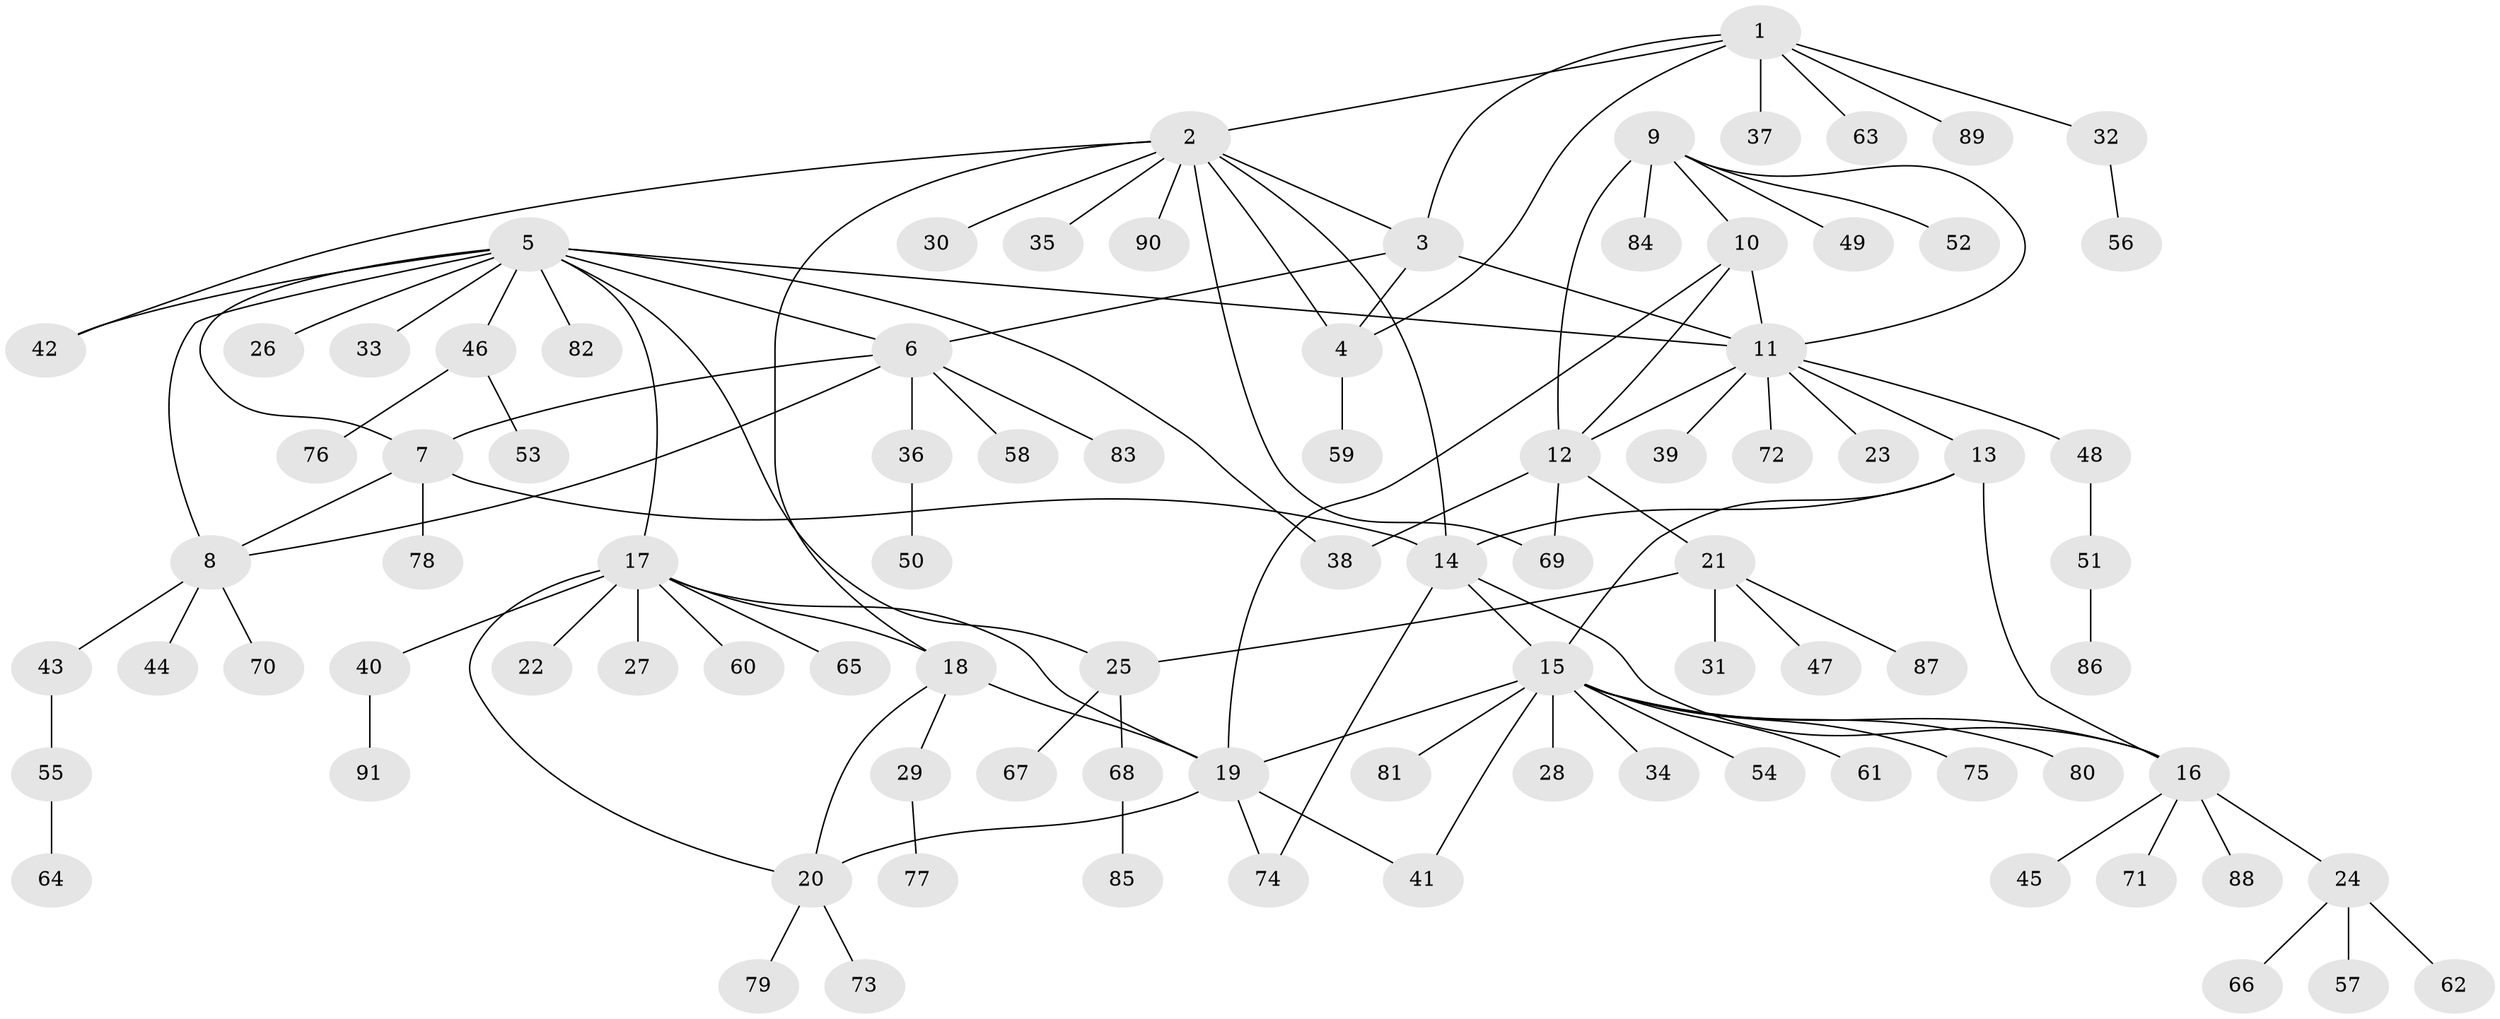 // coarse degree distribution, {13: 0.028169014084507043, 4: 0.056338028169014086, 2: 0.14084507042253522, 10: 0.028169014084507043, 5: 0.04225352112676056, 7: 0.014084507042253521, 3: 0.04225352112676056, 12: 0.014084507042253521, 1: 0.6338028169014085}
// Generated by graph-tools (version 1.1) at 2025/42/03/06/25 10:42:09]
// undirected, 91 vertices, 117 edges
graph export_dot {
graph [start="1"]
  node [color=gray90,style=filled];
  1;
  2;
  3;
  4;
  5;
  6;
  7;
  8;
  9;
  10;
  11;
  12;
  13;
  14;
  15;
  16;
  17;
  18;
  19;
  20;
  21;
  22;
  23;
  24;
  25;
  26;
  27;
  28;
  29;
  30;
  31;
  32;
  33;
  34;
  35;
  36;
  37;
  38;
  39;
  40;
  41;
  42;
  43;
  44;
  45;
  46;
  47;
  48;
  49;
  50;
  51;
  52;
  53;
  54;
  55;
  56;
  57;
  58;
  59;
  60;
  61;
  62;
  63;
  64;
  65;
  66;
  67;
  68;
  69;
  70;
  71;
  72;
  73;
  74;
  75;
  76;
  77;
  78;
  79;
  80;
  81;
  82;
  83;
  84;
  85;
  86;
  87;
  88;
  89;
  90;
  91;
  1 -- 2;
  1 -- 3;
  1 -- 4;
  1 -- 32;
  1 -- 37;
  1 -- 63;
  1 -- 89;
  2 -- 3;
  2 -- 4;
  2 -- 14;
  2 -- 18;
  2 -- 30;
  2 -- 35;
  2 -- 42;
  2 -- 69;
  2 -- 90;
  3 -- 4;
  3 -- 6;
  3 -- 11;
  4 -- 59;
  5 -- 6;
  5 -- 7;
  5 -- 8;
  5 -- 11;
  5 -- 17;
  5 -- 25;
  5 -- 26;
  5 -- 33;
  5 -- 38;
  5 -- 42;
  5 -- 46;
  5 -- 82;
  6 -- 7;
  6 -- 8;
  6 -- 36;
  6 -- 58;
  6 -- 83;
  7 -- 8;
  7 -- 14;
  7 -- 78;
  8 -- 43;
  8 -- 44;
  8 -- 70;
  9 -- 10;
  9 -- 11;
  9 -- 12;
  9 -- 49;
  9 -- 52;
  9 -- 84;
  10 -- 11;
  10 -- 12;
  10 -- 19;
  11 -- 12;
  11 -- 13;
  11 -- 23;
  11 -- 39;
  11 -- 48;
  11 -- 72;
  12 -- 21;
  12 -- 38;
  12 -- 69;
  13 -- 14;
  13 -- 15;
  13 -- 16;
  14 -- 15;
  14 -- 16;
  14 -- 74;
  15 -- 16;
  15 -- 19;
  15 -- 28;
  15 -- 34;
  15 -- 41;
  15 -- 54;
  15 -- 61;
  15 -- 75;
  15 -- 80;
  15 -- 81;
  16 -- 24;
  16 -- 45;
  16 -- 71;
  16 -- 88;
  17 -- 18;
  17 -- 19;
  17 -- 20;
  17 -- 22;
  17 -- 27;
  17 -- 40;
  17 -- 60;
  17 -- 65;
  18 -- 19;
  18 -- 20;
  18 -- 29;
  19 -- 20;
  19 -- 41;
  19 -- 74;
  20 -- 73;
  20 -- 79;
  21 -- 25;
  21 -- 31;
  21 -- 47;
  21 -- 87;
  24 -- 57;
  24 -- 62;
  24 -- 66;
  25 -- 67;
  25 -- 68;
  29 -- 77;
  32 -- 56;
  36 -- 50;
  40 -- 91;
  43 -- 55;
  46 -- 53;
  46 -- 76;
  48 -- 51;
  51 -- 86;
  55 -- 64;
  68 -- 85;
}

